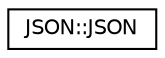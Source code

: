 digraph "Graphical Class Hierarchy"
{
 // LATEX_PDF_SIZE
  edge [fontname="Helvetica",fontsize="10",labelfontname="Helvetica",labelfontsize="10"];
  node [fontname="Helvetica",fontsize="10",shape=record];
  rankdir="LR";
  Node0 [label="JSON::JSON",height=0.2,width=0.4,color="black", fillcolor="white", style="filled",URL="$classJSON_1_1JSON.html",tooltip="The JSON object. This contains all the needed functionality to interface with json objects."];
}

